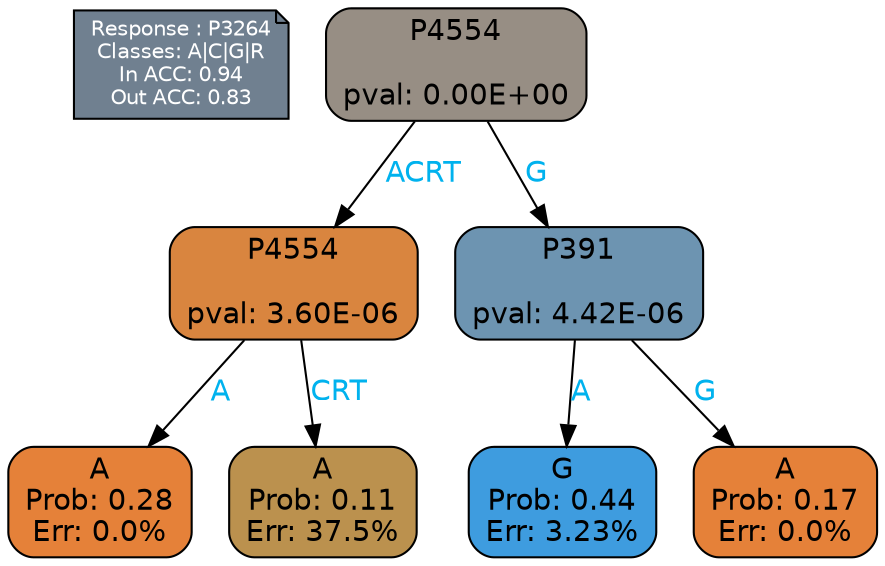 digraph Tree {
node [shape=box, style="filled, rounded", color="black", fontname=helvetica] ;
graph [ranksep=equally, splines=polylines, bgcolor=transparent, dpi=600] ;
edge [fontname=helvetica] ;
LEGEND [label="Response : P3264
Classes: A|C|G|R
In ACC: 0.94
Out ACC: 0.83
",shape=note,align=left,style=filled,fillcolor="slategray",fontcolor="white",fontsize=10];1 [label="P4554

pval: 0.00E+00", fillcolor="#978e84"] ;
2 [label="P4554

pval: 3.60E-06", fillcolor="#d9853f"] ;
3 [label="A
Prob: 0.28
Err: 0.0%", fillcolor="#e58139"] ;
4 [label="A
Prob: 0.11
Err: 37.5%", fillcolor="#bb914e"] ;
5 [label="P391

pval: 4.42E-06", fillcolor="#6d94b1"] ;
6 [label="G
Prob: 0.44
Err: 3.23%", fillcolor="#3e9cdf"] ;
7 [label="A
Prob: 0.17
Err: 0.0%", fillcolor="#e58139"] ;
1 -> 2 [label="ACRT",fontcolor=deepskyblue2] ;
1 -> 5 [label="G",fontcolor=deepskyblue2] ;
2 -> 3 [label="A",fontcolor=deepskyblue2] ;
2 -> 4 [label="CRT",fontcolor=deepskyblue2] ;
5 -> 6 [label="A",fontcolor=deepskyblue2] ;
5 -> 7 [label="G",fontcolor=deepskyblue2] ;
{rank = same; 3;4;6;7;}{rank = same; LEGEND;1;}}